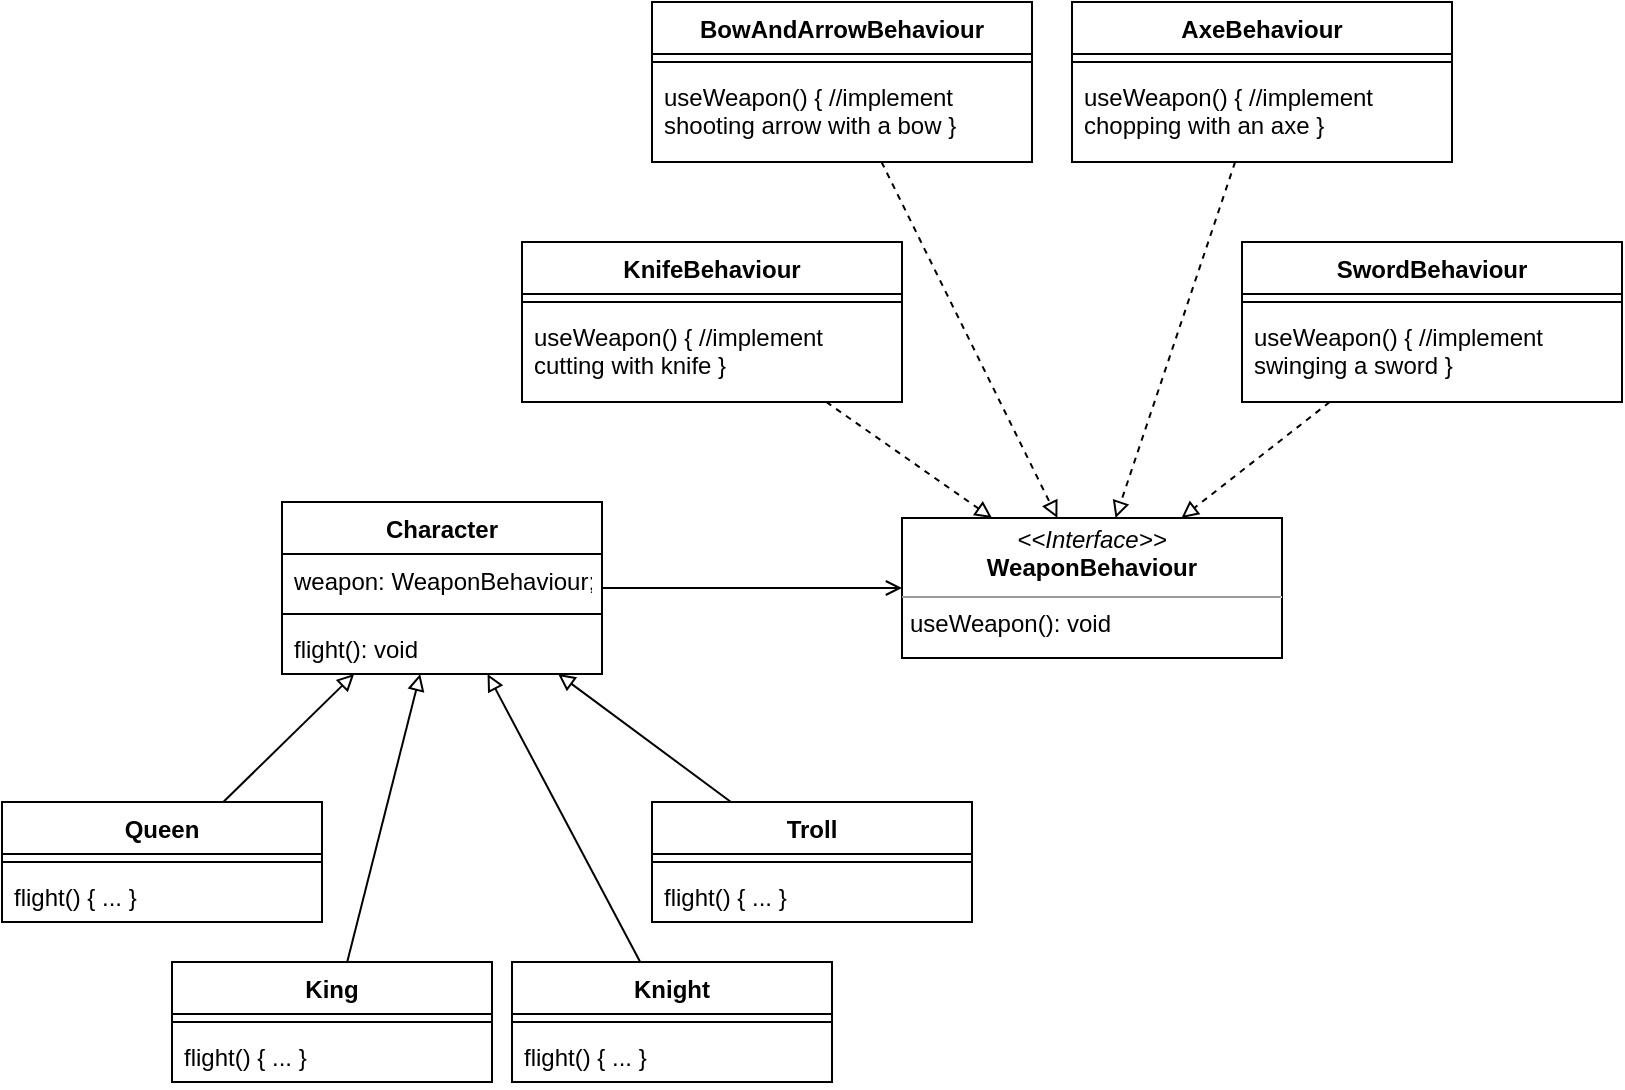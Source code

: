 <mxfile version="13.0.3" type="device"><diagram id="-oEo5MsS4mxf_SyokC6k" name="Page-1"><mxGraphModel dx="1704" dy="1068" grid="1" gridSize="10" guides="1" tooltips="1" connect="1" arrows="1" fold="1" page="1" pageScale="1" pageWidth="850" pageHeight="1100" math="0" shadow="0"><root><mxCell id="0"/><mxCell id="1" parent="0"/><mxCell id="NsfpyD8OvI1UXEA9bHCw-3" value="Character" style="swimlane;fontStyle=1;align=center;verticalAlign=top;childLayout=stackLayout;horizontal=1;startSize=26;horizontalStack=0;resizeParent=1;resizeParentMax=0;resizeLast=0;collapsible=1;marginBottom=0;" vertex="1" parent="1"><mxGeometry x="170" y="260" width="160" height="86" as="geometry"/></mxCell><mxCell id="NsfpyD8OvI1UXEA9bHCw-4" value="weapon: WeaponBehaviour;" style="text;strokeColor=none;fillColor=none;align=left;verticalAlign=top;spacingLeft=4;spacingRight=4;overflow=hidden;rotatable=0;points=[[0,0.5],[1,0.5]];portConstraint=eastwest;" vertex="1" parent="NsfpyD8OvI1UXEA9bHCw-3"><mxGeometry y="26" width="160" height="26" as="geometry"/></mxCell><mxCell id="NsfpyD8OvI1UXEA9bHCw-5" value="" style="line;strokeWidth=1;fillColor=none;align=left;verticalAlign=middle;spacingTop=-1;spacingLeft=3;spacingRight=3;rotatable=0;labelPosition=right;points=[];portConstraint=eastwest;" vertex="1" parent="NsfpyD8OvI1UXEA9bHCw-3"><mxGeometry y="52" width="160" height="8" as="geometry"/></mxCell><mxCell id="NsfpyD8OvI1UXEA9bHCw-6" value="flight(): void" style="text;strokeColor=none;fillColor=none;align=left;verticalAlign=top;spacingLeft=4;spacingRight=4;overflow=hidden;rotatable=0;points=[[0,0.5],[1,0.5]];portConstraint=eastwest;" vertex="1" parent="NsfpyD8OvI1UXEA9bHCw-3"><mxGeometry y="60" width="160" height="26" as="geometry"/></mxCell><mxCell id="NsfpyD8OvI1UXEA9bHCw-7" value="King" style="swimlane;fontStyle=1;align=center;verticalAlign=top;childLayout=stackLayout;horizontal=1;startSize=26;horizontalStack=0;resizeParent=1;resizeParentMax=0;resizeLast=0;collapsible=1;marginBottom=0;" vertex="1" parent="1"><mxGeometry x="115" y="490" width="160" height="60" as="geometry"/></mxCell><mxCell id="NsfpyD8OvI1UXEA9bHCw-9" value="" style="line;strokeWidth=1;fillColor=none;align=left;verticalAlign=middle;spacingTop=-1;spacingLeft=3;spacingRight=3;rotatable=0;labelPosition=right;points=[];portConstraint=eastwest;" vertex="1" parent="NsfpyD8OvI1UXEA9bHCw-7"><mxGeometry y="26" width="160" height="8" as="geometry"/></mxCell><mxCell id="NsfpyD8OvI1UXEA9bHCw-10" value="flight() { ... }" style="text;strokeColor=none;fillColor=none;align=left;verticalAlign=top;spacingLeft=4;spacingRight=4;overflow=hidden;rotatable=0;points=[[0,0.5],[1,0.5]];portConstraint=eastwest;" vertex="1" parent="NsfpyD8OvI1UXEA9bHCw-7"><mxGeometry y="34" width="160" height="26" as="geometry"/></mxCell><mxCell id="NsfpyD8OvI1UXEA9bHCw-14" value="Knight" style="swimlane;fontStyle=1;align=center;verticalAlign=top;childLayout=stackLayout;horizontal=1;startSize=26;horizontalStack=0;resizeParent=1;resizeParentMax=0;resizeLast=0;collapsible=1;marginBottom=0;" vertex="1" parent="1"><mxGeometry x="285" y="490" width="160" height="60" as="geometry"/></mxCell><mxCell id="NsfpyD8OvI1UXEA9bHCw-15" value="" style="line;strokeWidth=1;fillColor=none;align=left;verticalAlign=middle;spacingTop=-1;spacingLeft=3;spacingRight=3;rotatable=0;labelPosition=right;points=[];portConstraint=eastwest;" vertex="1" parent="NsfpyD8OvI1UXEA9bHCw-14"><mxGeometry y="26" width="160" height="8" as="geometry"/></mxCell><mxCell id="NsfpyD8OvI1UXEA9bHCw-16" value="flight() { ... }" style="text;strokeColor=none;fillColor=none;align=left;verticalAlign=top;spacingLeft=4;spacingRight=4;overflow=hidden;rotatable=0;points=[[0,0.5],[1,0.5]];portConstraint=eastwest;" vertex="1" parent="NsfpyD8OvI1UXEA9bHCw-14"><mxGeometry y="34" width="160" height="26" as="geometry"/></mxCell><mxCell id="NsfpyD8OvI1UXEA9bHCw-20" value="Troll" style="swimlane;fontStyle=1;align=center;verticalAlign=top;childLayout=stackLayout;horizontal=1;startSize=26;horizontalStack=0;resizeParent=1;resizeParentMax=0;resizeLast=0;collapsible=1;marginBottom=0;" vertex="1" parent="1"><mxGeometry x="355" y="410" width="160" height="60" as="geometry"/></mxCell><mxCell id="NsfpyD8OvI1UXEA9bHCw-21" value="" style="line;strokeWidth=1;fillColor=none;align=left;verticalAlign=middle;spacingTop=-1;spacingLeft=3;spacingRight=3;rotatable=0;labelPosition=right;points=[];portConstraint=eastwest;" vertex="1" parent="NsfpyD8OvI1UXEA9bHCw-20"><mxGeometry y="26" width="160" height="8" as="geometry"/></mxCell><mxCell id="NsfpyD8OvI1UXEA9bHCw-22" value="flight() { ... }" style="text;strokeColor=none;fillColor=none;align=left;verticalAlign=top;spacingLeft=4;spacingRight=4;overflow=hidden;rotatable=0;points=[[0,0.5],[1,0.5]];portConstraint=eastwest;" vertex="1" parent="NsfpyD8OvI1UXEA9bHCw-20"><mxGeometry y="34" width="160" height="26" as="geometry"/></mxCell><mxCell id="NsfpyD8OvI1UXEA9bHCw-17" value="Queen" style="swimlane;fontStyle=1;align=center;verticalAlign=top;childLayout=stackLayout;horizontal=1;startSize=26;horizontalStack=0;resizeParent=1;resizeParentMax=0;resizeLast=0;collapsible=1;marginBottom=0;" vertex="1" parent="1"><mxGeometry x="30" y="410" width="160" height="60" as="geometry"/></mxCell><mxCell id="NsfpyD8OvI1UXEA9bHCw-18" value="" style="line;strokeWidth=1;fillColor=none;align=left;verticalAlign=middle;spacingTop=-1;spacingLeft=3;spacingRight=3;rotatable=0;labelPosition=right;points=[];portConstraint=eastwest;" vertex="1" parent="NsfpyD8OvI1UXEA9bHCw-17"><mxGeometry y="26" width="160" height="8" as="geometry"/></mxCell><mxCell id="NsfpyD8OvI1UXEA9bHCw-19" value="flight() { ... }" style="text;strokeColor=none;fillColor=none;align=left;verticalAlign=top;spacingLeft=4;spacingRight=4;overflow=hidden;rotatable=0;points=[[0,0.5],[1,0.5]];portConstraint=eastwest;" vertex="1" parent="NsfpyD8OvI1UXEA9bHCw-17"><mxGeometry y="34" width="160" height="26" as="geometry"/></mxCell><mxCell id="NsfpyD8OvI1UXEA9bHCw-36" value="&lt;p style=&quot;margin: 0px ; margin-top: 4px ; text-align: center&quot;&gt;&lt;i&gt;&amp;lt;&amp;lt;Interface&amp;gt;&amp;gt;&lt;/i&gt;&lt;br&gt;&lt;b&gt;WeaponBehaviour&lt;/b&gt;&lt;/p&gt;&lt;hr size=&quot;1&quot;&gt;&lt;p style=&quot;margin: 0px ; margin-left: 4px&quot;&gt;useWeapon(): void&lt;/p&gt;" style="verticalAlign=top;align=left;overflow=fill;fontSize=12;fontFamily=Helvetica;html=1;" vertex="1" parent="1"><mxGeometry x="480" y="268" width="190" height="70" as="geometry"/></mxCell><mxCell id="NsfpyD8OvI1UXEA9bHCw-44" value="" style="rounded=0;orthogonalLoop=1;jettySize=auto;html=1;dashed=1;endArrow=block;endFill=0;endSize=6;" edge="1" parent="1" source="NsfpyD8OvI1UXEA9bHCw-37" target="NsfpyD8OvI1UXEA9bHCw-36"><mxGeometry relative="1" as="geometry"/></mxCell><mxCell id="NsfpyD8OvI1UXEA9bHCw-46" value="" style="rounded=0;orthogonalLoop=1;jettySize=auto;html=1;endArrow=block;endFill=0;endSize=6;" edge="1" parent="1" source="NsfpyD8OvI1UXEA9bHCw-20" target="NsfpyD8OvI1UXEA9bHCw-3"><mxGeometry relative="1" as="geometry"><mxPoint x="645" y="420" as="sourcePoint"/><mxPoint x="645" y="360" as="targetPoint"/></mxGeometry></mxCell><mxCell id="NsfpyD8OvI1UXEA9bHCw-47" value="" style="rounded=0;orthogonalLoop=1;jettySize=auto;html=1;endArrow=block;endFill=0;endSize=6;" edge="1" parent="1" source="NsfpyD8OvI1UXEA9bHCw-14" target="NsfpyD8OvI1UXEA9bHCw-3"><mxGeometry relative="1" as="geometry"><mxPoint x="404.489" y="420" as="sourcePoint"/><mxPoint x="290" y="270" as="targetPoint"/></mxGeometry></mxCell><mxCell id="NsfpyD8OvI1UXEA9bHCw-48" value="" style="rounded=0;orthogonalLoop=1;jettySize=auto;html=1;endArrow=block;endFill=0;endSize=6;" edge="1" parent="1" source="NsfpyD8OvI1UXEA9bHCw-7" target="NsfpyD8OvI1UXEA9bHCw-3"><mxGeometry relative="1" as="geometry"><mxPoint x="359.101" y="500" as="sourcePoint"/><mxPoint x="282.788" y="356" as="targetPoint"/></mxGeometry></mxCell><mxCell id="NsfpyD8OvI1UXEA9bHCw-49" value="" style="rounded=0;orthogonalLoop=1;jettySize=auto;html=1;endArrow=block;endFill=0;endSize=6;" edge="1" parent="1" source="NsfpyD8OvI1UXEA9bHCw-17" target="NsfpyD8OvI1UXEA9bHCw-3"><mxGeometry relative="1" as="geometry"><mxPoint x="369.101" y="510" as="sourcePoint"/><mxPoint x="292.788" y="366" as="targetPoint"/></mxGeometry></mxCell><mxCell id="NsfpyD8OvI1UXEA9bHCw-64" value="" style="rounded=0;orthogonalLoop=1;jettySize=auto;html=1;dashed=1;endArrow=block;endFill=0;endSize=6;" edge="1" parent="1" source="NsfpyD8OvI1UXEA9bHCw-59" target="NsfpyD8OvI1UXEA9bHCw-36"><mxGeometry relative="1" as="geometry"><mxPoint x="472.759" y="200.0" as="sourcePoint"/><mxPoint x="547.586" y="270.0" as="targetPoint"/></mxGeometry></mxCell><mxCell id="NsfpyD8OvI1UXEA9bHCw-65" value="" style="rounded=0;orthogonalLoop=1;jettySize=auto;html=1;dashed=1;endArrow=block;endFill=0;endSize=6;" edge="1" parent="1" source="NsfpyD8OvI1UXEA9bHCw-56" target="NsfpyD8OvI1UXEA9bHCw-36"><mxGeometry relative="1" as="geometry"><mxPoint x="472.759" y="200" as="sourcePoint"/><mxPoint x="547.586" y="270" as="targetPoint"/></mxGeometry></mxCell><mxCell id="NsfpyD8OvI1UXEA9bHCw-66" value="" style="rounded=0;orthogonalLoop=1;jettySize=auto;html=1;dashed=1;endArrow=block;endFill=0;endSize=6;" edge="1" parent="1" source="NsfpyD8OvI1UXEA9bHCw-53" target="NsfpyD8OvI1UXEA9bHCw-36"><mxGeometry relative="1" as="geometry"><mxPoint x="482.759" y="210" as="sourcePoint"/><mxPoint x="557.586" y="280" as="targetPoint"/></mxGeometry></mxCell><mxCell id="NsfpyD8OvI1UXEA9bHCw-37" value="KnifeBehaviour" style="swimlane;fontStyle=1;align=center;verticalAlign=top;childLayout=stackLayout;horizontal=1;startSize=26;horizontalStack=0;resizeParent=1;resizeParentMax=0;resizeLast=0;collapsible=1;marginBottom=0;" vertex="1" parent="1"><mxGeometry x="290" y="130" width="190" height="80" as="geometry"/></mxCell><mxCell id="NsfpyD8OvI1UXEA9bHCw-38" value="" style="line;strokeWidth=1;fillColor=none;align=left;verticalAlign=middle;spacingTop=-1;spacingLeft=3;spacingRight=3;rotatable=0;labelPosition=right;points=[];portConstraint=eastwest;" vertex="1" parent="NsfpyD8OvI1UXEA9bHCw-37"><mxGeometry y="26" width="190" height="8" as="geometry"/></mxCell><mxCell id="NsfpyD8OvI1UXEA9bHCw-39" value="useWeapon() { //implement cutting with knife }" style="text;strokeColor=none;fillColor=none;align=left;verticalAlign=top;spacingLeft=4;spacingRight=4;overflow=hidden;rotatable=0;points=[[0,0.5],[1,0.5]];portConstraint=eastwest;whiteSpace=wrap;" vertex="1" parent="NsfpyD8OvI1UXEA9bHCw-37"><mxGeometry y="34" width="190" height="46" as="geometry"/></mxCell><mxCell id="NsfpyD8OvI1UXEA9bHCw-59" value="SwordBehaviour" style="swimlane;fontStyle=1;align=center;verticalAlign=top;childLayout=stackLayout;horizontal=1;startSize=26;horizontalStack=0;resizeParent=1;resizeParentMax=0;resizeLast=0;collapsible=1;marginBottom=0;" vertex="1" parent="1"><mxGeometry x="650" y="130" width="190" height="80" as="geometry"/></mxCell><mxCell id="NsfpyD8OvI1UXEA9bHCw-60" value="" style="line;strokeWidth=1;fillColor=none;align=left;verticalAlign=middle;spacingTop=-1;spacingLeft=3;spacingRight=3;rotatable=0;labelPosition=right;points=[];portConstraint=eastwest;" vertex="1" parent="NsfpyD8OvI1UXEA9bHCw-59"><mxGeometry y="26" width="190" height="8" as="geometry"/></mxCell><mxCell id="NsfpyD8OvI1UXEA9bHCw-61" value="useWeapon() { //implement swinging a sword }" style="text;strokeColor=none;fillColor=none;align=left;verticalAlign=top;spacingLeft=4;spacingRight=4;overflow=hidden;rotatable=0;points=[[0,0.5],[1,0.5]];portConstraint=eastwest;whiteSpace=wrap;" vertex="1" parent="NsfpyD8OvI1UXEA9bHCw-59"><mxGeometry y="34" width="190" height="46" as="geometry"/></mxCell><mxCell id="NsfpyD8OvI1UXEA9bHCw-56" value="AxeBehaviour" style="swimlane;fontStyle=1;align=center;verticalAlign=top;childLayout=stackLayout;horizontal=1;startSize=26;horizontalStack=0;resizeParent=1;resizeParentMax=0;resizeLast=0;collapsible=1;marginBottom=0;" vertex="1" parent="1"><mxGeometry x="565" y="10" width="190" height="80" as="geometry"/></mxCell><mxCell id="NsfpyD8OvI1UXEA9bHCw-57" value="" style="line;strokeWidth=1;fillColor=none;align=left;verticalAlign=middle;spacingTop=-1;spacingLeft=3;spacingRight=3;rotatable=0;labelPosition=right;points=[];portConstraint=eastwest;" vertex="1" parent="NsfpyD8OvI1UXEA9bHCw-56"><mxGeometry y="26" width="190" height="8" as="geometry"/></mxCell><mxCell id="NsfpyD8OvI1UXEA9bHCw-58" value="useWeapon() { //implement chopping with an axe }" style="text;strokeColor=none;fillColor=none;align=left;verticalAlign=top;spacingLeft=4;spacingRight=4;overflow=hidden;rotatable=0;points=[[0,0.5],[1,0.5]];portConstraint=eastwest;whiteSpace=wrap;" vertex="1" parent="NsfpyD8OvI1UXEA9bHCw-56"><mxGeometry y="34" width="190" height="46" as="geometry"/></mxCell><mxCell id="NsfpyD8OvI1UXEA9bHCw-53" value="BowAndArrowBehaviour" style="swimlane;fontStyle=1;align=center;verticalAlign=top;childLayout=stackLayout;horizontal=1;startSize=26;horizontalStack=0;resizeParent=1;resizeParentMax=0;resizeLast=0;collapsible=1;marginBottom=0;" vertex="1" parent="1"><mxGeometry x="355" y="10" width="190" height="80" as="geometry"/></mxCell><mxCell id="NsfpyD8OvI1UXEA9bHCw-54" value="" style="line;strokeWidth=1;fillColor=none;align=left;verticalAlign=middle;spacingTop=-1;spacingLeft=3;spacingRight=3;rotatable=0;labelPosition=right;points=[];portConstraint=eastwest;" vertex="1" parent="NsfpyD8OvI1UXEA9bHCw-53"><mxGeometry y="26" width="190" height="8" as="geometry"/></mxCell><mxCell id="NsfpyD8OvI1UXEA9bHCw-55" value="useWeapon() { //implement shooting arrow with a bow }" style="text;strokeColor=none;fillColor=none;align=left;verticalAlign=top;spacingLeft=4;spacingRight=4;overflow=hidden;rotatable=0;points=[[0,0.5],[1,0.5]];portConstraint=eastwest;whiteSpace=wrap;" vertex="1" parent="NsfpyD8OvI1UXEA9bHCw-53"><mxGeometry y="34" width="190" height="46" as="geometry"/></mxCell><mxCell id="NsfpyD8OvI1UXEA9bHCw-67" value="" style="rounded=0;orthogonalLoop=1;jettySize=auto;html=1;endArrow=open;endFill=0;endSize=6;" edge="1" parent="1" source="NsfpyD8OvI1UXEA9bHCw-3" target="NsfpyD8OvI1UXEA9bHCw-36"><mxGeometry relative="1" as="geometry"><mxPoint x="404.489" y="420" as="sourcePoint"/><mxPoint x="318.066" y="356" as="targetPoint"/></mxGeometry></mxCell></root></mxGraphModel></diagram></mxfile>
